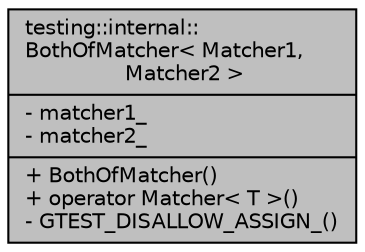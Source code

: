 digraph "testing::internal::BothOfMatcher&lt; Matcher1, Matcher2 &gt;"
{
  edge [fontname="Helvetica",fontsize="10",labelfontname="Helvetica",labelfontsize="10"];
  node [fontname="Helvetica",fontsize="10",shape=record];
  Node1 [label="{testing::internal::\lBothOfMatcher\< Matcher1,\l Matcher2 \>\n|- matcher1_\l- matcher2_\l|+ BothOfMatcher()\l+ operator Matcher\< T \>()\l- GTEST_DISALLOW_ASSIGN_()\l}",height=0.2,width=0.4,color="black", fillcolor="grey75", style="filled", fontcolor="black"];
}
